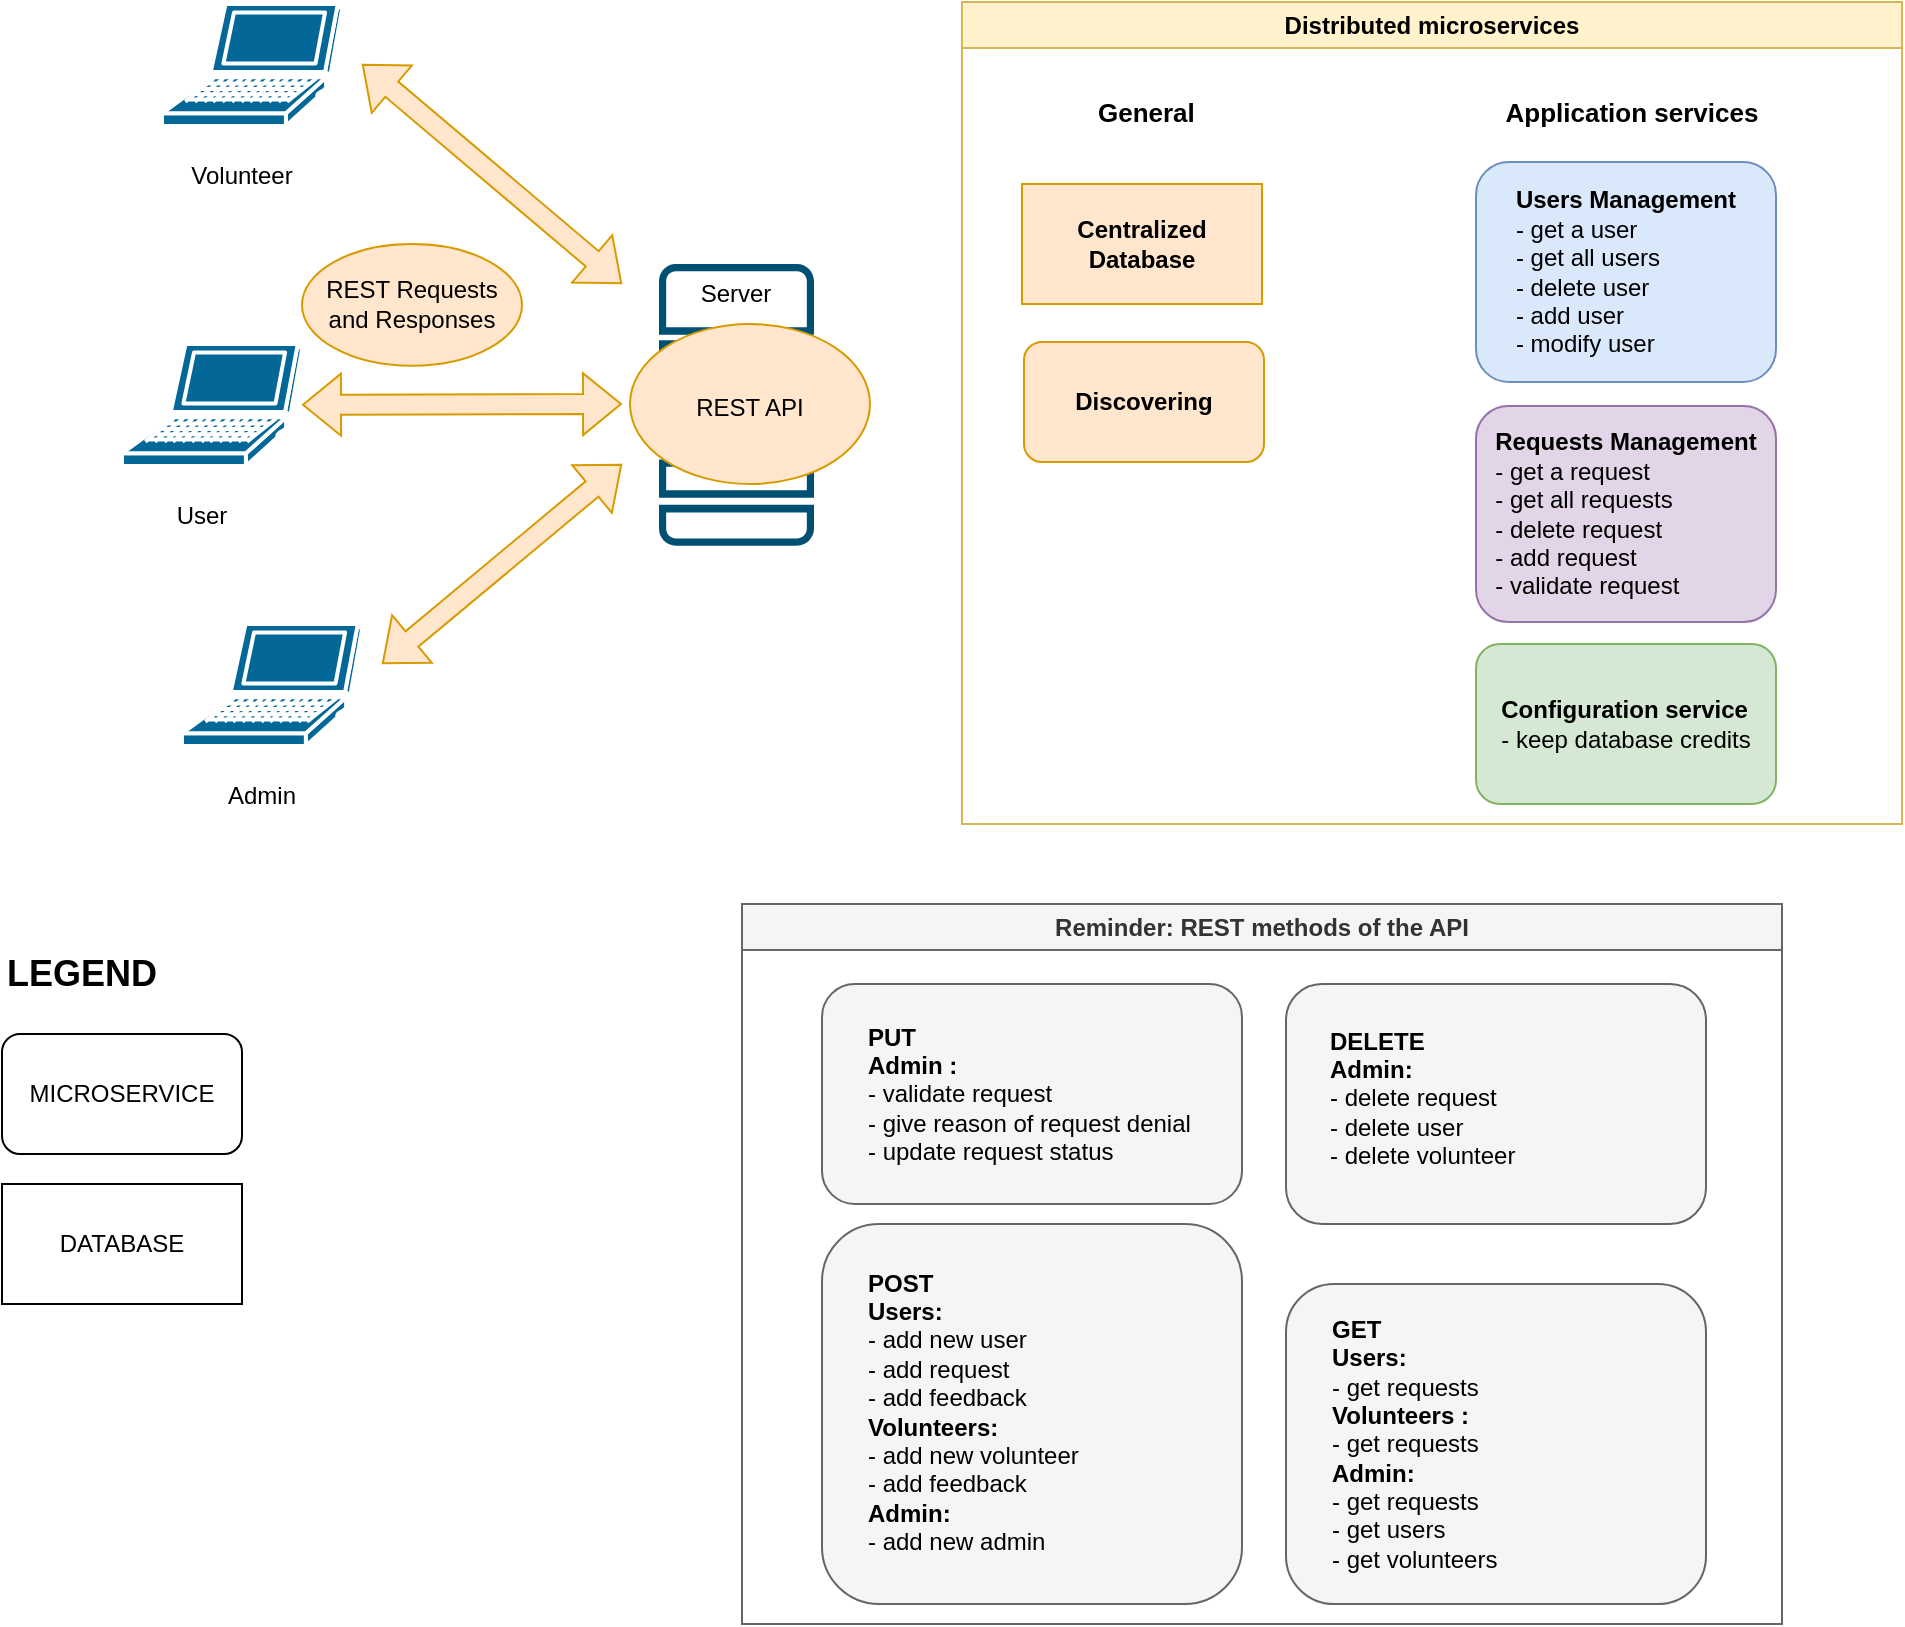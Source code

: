 <mxfile version="22.1.2" type="device">
  <diagram name="Página-1" id="gXFmd8Pl4dVpZkX6u5_r">
    <mxGraphModel dx="1588" dy="1038" grid="1" gridSize="10" guides="1" tooltips="1" connect="1" arrows="1" fold="1" page="1" pageScale="1" pageWidth="827" pageHeight="1169" math="0" shadow="0">
      <root>
        <mxCell id="0" />
        <mxCell id="1" parent="0" />
        <mxCell id="BgC6ItMGSIDItKIl8nBi-3" value="" style="sketch=0;points=[[0.015,0.015,0],[0.985,0.015,0],[0.985,0.985,0],[0.015,0.985,0],[0.25,0,0],[0.5,0,0],[0.75,0,0],[1,0.25,0],[1,0.5,0],[1,0.75,0],[0.75,1,0],[0.5,1,0],[0.25,1,0],[0,0.75,0],[0,0.5,0],[0,0.25,0]];verticalLabelPosition=bottom;html=1;verticalAlign=top;aspect=fixed;align=center;pointerEvents=1;shape=mxgraph.cisco19.server;fillColor=#005073;strokeColor=none;" parent="1" vertex="1">
          <mxGeometry x="368.5" y="170" width="77.5" height="140.91" as="geometry" />
        </mxCell>
        <mxCell id="BgC6ItMGSIDItKIl8nBi-12" value="" style="ellipse;whiteSpace=wrap;html=1;fillColor=#ffe6cc;strokeColor=#d79b00;" parent="1" vertex="1">
          <mxGeometry x="354" y="200" width="120" height="80" as="geometry" />
        </mxCell>
        <mxCell id="BgC6ItMGSIDItKIl8nBi-2" value="" style="shape=mxgraph.cisco.computers_and_peripherals.laptop;sketch=0;html=1;pointerEvents=1;dashed=0;fillColor=#036897;strokeColor=#ffffff;strokeWidth=2;verticalLabelPosition=bottom;verticalAlign=top;align=center;outlineConnect=0;" parent="1" vertex="1">
          <mxGeometry x="100" y="210" width="90" height="61" as="geometry" />
        </mxCell>
        <mxCell id="BgC6ItMGSIDItKIl8nBi-5" value="User" style="text;html=1;strokeColor=none;fillColor=none;align=center;verticalAlign=middle;whiteSpace=wrap;rounded=0;" parent="1" vertex="1">
          <mxGeometry x="110" y="280.91" width="60" height="30" as="geometry" />
        </mxCell>
        <mxCell id="BgC6ItMGSIDItKIl8nBi-6" value="REST API" style="text;html=1;strokeColor=none;fillColor=none;align=center;verticalAlign=middle;whiteSpace=wrap;rounded=0;" parent="1" vertex="1">
          <mxGeometry x="384" y="227" width="60" height="30" as="geometry" />
        </mxCell>
        <mxCell id="BgC6ItMGSIDItKIl8nBi-7" value="" style="shape=mxgraph.cisco.computers_and_peripherals.laptop;sketch=0;html=1;pointerEvents=1;dashed=0;fillColor=#036897;strokeColor=#ffffff;strokeWidth=2;verticalLabelPosition=bottom;verticalAlign=top;align=center;outlineConnect=0;" parent="1" vertex="1">
          <mxGeometry x="120" y="40" width="90" height="61" as="geometry" />
        </mxCell>
        <mxCell id="BgC6ItMGSIDItKIl8nBi-8" value="Volunteer" style="text;html=1;strokeColor=none;fillColor=none;align=center;verticalAlign=middle;whiteSpace=wrap;rounded=0;" parent="1" vertex="1">
          <mxGeometry x="130" y="110.91" width="60" height="30" as="geometry" />
        </mxCell>
        <mxCell id="BgC6ItMGSIDItKIl8nBi-9" value="" style="shape=mxgraph.cisco.computers_and_peripherals.laptop;sketch=0;html=1;pointerEvents=1;dashed=0;fillColor=#036897;strokeColor=#ffffff;strokeWidth=2;verticalLabelPosition=bottom;verticalAlign=top;align=center;outlineConnect=0;" parent="1" vertex="1">
          <mxGeometry x="130" y="350" width="90" height="61" as="geometry" />
        </mxCell>
        <mxCell id="BgC6ItMGSIDItKIl8nBi-10" value="Admin" style="text;html=1;strokeColor=none;fillColor=none;align=center;verticalAlign=middle;whiteSpace=wrap;rounded=0;" parent="1" vertex="1">
          <mxGeometry x="140" y="420.91" width="60" height="30" as="geometry" />
        </mxCell>
        <mxCell id="BgC6ItMGSIDItKIl8nBi-17" value="" style="rounded=1;whiteSpace=wrap;html=1;fillColor=#f5f5f5;strokeColor=#666666;fontColor=#333333;" parent="1" vertex="1">
          <mxGeometry x="450" y="530" width="210" height="110" as="geometry" />
        </mxCell>
        <mxCell id="BgC6ItMGSIDItKIl8nBi-18" value="&lt;b&gt;PUT&lt;/b&gt;&amp;nbsp;&lt;br&gt;&lt;b&gt;Admin :&amp;nbsp;&lt;/b&gt;&amp;nbsp;&lt;br style=&quot;border-color: var(--border-color);&quot;&gt;- validate request&lt;br&gt;- give reason of request denial&amp;nbsp;&lt;br&gt;- update request status" style="text;html=1;strokeColor=none;fillColor=none;align=left;verticalAlign=middle;whiteSpace=wrap;rounded=0;" parent="1" vertex="1">
          <mxGeometry x="471" y="540.91" width="170" height="89.09" as="geometry" />
        </mxCell>
        <mxCell id="BgC6ItMGSIDItKIl8nBi-26" value="" style="shape=flexArrow;endArrow=classic;startArrow=classic;html=1;rounded=0;fillColor=#ffe6cc;strokeColor=#d79b00;" parent="1" source="BgC6ItMGSIDItKIl8nBi-2" edge="1">
          <mxGeometry width="100" height="100" relative="1" as="geometry">
            <mxPoint x="202" y="300" as="sourcePoint" />
            <mxPoint x="350" y="240" as="targetPoint" />
          </mxGeometry>
        </mxCell>
        <mxCell id="BgC6ItMGSIDItKIl8nBi-27" value="" style="shape=flexArrow;endArrow=classic;startArrow=classic;html=1;rounded=0;fillColor=#ffe6cc;strokeColor=#d79b00;" parent="1" edge="1">
          <mxGeometry width="100" height="100" relative="1" as="geometry">
            <mxPoint x="230" y="370" as="sourcePoint" />
            <mxPoint x="350" y="270" as="targetPoint" />
          </mxGeometry>
        </mxCell>
        <mxCell id="BgC6ItMGSIDItKIl8nBi-28" value="" style="shape=flexArrow;endArrow=classic;startArrow=classic;html=1;rounded=0;fillColor=#ffe6cc;strokeColor=#d79b00;" parent="1" edge="1">
          <mxGeometry width="100" height="100" relative="1" as="geometry">
            <mxPoint x="220" y="70" as="sourcePoint" />
            <mxPoint x="350" y="180" as="targetPoint" />
          </mxGeometry>
        </mxCell>
        <mxCell id="BgC6ItMGSIDItKIl8nBi-38" value="Server" style="text;html=1;strokeColor=none;fillColor=none;align=center;verticalAlign=middle;whiteSpace=wrap;rounded=0;" parent="1" vertex="1">
          <mxGeometry x="377.25" y="170" width="60" height="30" as="geometry" />
        </mxCell>
        <mxCell id="OEpU-deIh2kAZYTxQja9-5" value="" style="rounded=1;whiteSpace=wrap;html=1;fillColor=#f5f5f5;strokeColor=#666666;fontColor=#333333;" parent="1" vertex="1">
          <mxGeometry x="450" y="650" width="210" height="190" as="geometry" />
        </mxCell>
        <mxCell id="OEpU-deIh2kAZYTxQja9-6" value="&lt;b&gt;POST&lt;/b&gt;&lt;br&gt;&lt;b&gt;Users:&lt;/b&gt;&lt;br&gt;-&amp;nbsp;add new user&lt;br&gt;- add request&lt;br&gt;- add feedback&amp;nbsp;&lt;br style=&quot;border-color: var(--border-color);&quot;&gt;&lt;b&gt;Volunteers:&amp;nbsp;&lt;/b&gt;&lt;br&gt;- add new volunteer&amp;nbsp;&lt;br&gt;- add feedback&amp;nbsp;&lt;br&gt;&lt;b&gt;Admin:&amp;nbsp;&lt;br&gt;&lt;/b&gt;- add new admin&amp;nbsp;&lt;br style=&quot;border-color: var(--border-color);&quot;&gt;" style="text;html=1;align=left;verticalAlign=middle;whiteSpace=wrap;rounded=0;" parent="1" vertex="1">
          <mxGeometry x="471" y="664.91" width="170" height="159.09" as="geometry" />
        </mxCell>
        <mxCell id="OEpU-deIh2kAZYTxQja9-7" value="" style="rounded=1;whiteSpace=wrap;html=1;fillColor=#f5f5f5;strokeColor=#666666;fontColor=#333333;" parent="1" vertex="1">
          <mxGeometry x="682" y="530" width="210" height="120" as="geometry" />
        </mxCell>
        <mxCell id="OEpU-deIh2kAZYTxQja9-8" value="&lt;b&gt;DELETE&lt;/b&gt;&lt;br&gt;&lt;b&gt;Admin:&lt;/b&gt;&lt;br&gt;- delete request&lt;br&gt;- delete user&lt;br&gt;- delete volunteer" style="text;html=1;strokeColor=none;fillColor=none;align=left;verticalAlign=middle;whiteSpace=wrap;rounded=0;" parent="1" vertex="1">
          <mxGeometry x="702" y="543" width="170" height="87" as="geometry" />
        </mxCell>
        <mxCell id="OEpU-deIh2kAZYTxQja9-9" value="" style="rounded=1;whiteSpace=wrap;html=1;fillColor=#f5f5f5;strokeColor=#666666;fontColor=#333333;" parent="1" vertex="1">
          <mxGeometry x="682" y="680" width="210" height="160" as="geometry" />
        </mxCell>
        <mxCell id="OEpU-deIh2kAZYTxQja9-10" value="&lt;b&gt;GET&lt;br&gt;Users:&amp;nbsp;&lt;/b&gt;&lt;br&gt;- get requests&amp;nbsp;&lt;br&gt;&lt;b&gt;Volunteers :&amp;nbsp;&lt;/b&gt;&lt;br&gt;- get requests&amp;nbsp;&lt;br style=&quot;border-color: var(--border-color);&quot;&gt;&lt;b&gt;Admin:&amp;nbsp;&lt;br&gt;&lt;/b&gt;- get requests&amp;nbsp;&lt;br&gt;- get users&lt;br&gt;- get volunteers" style="text;html=1;align=left;verticalAlign=middle;whiteSpace=wrap;rounded=0;" parent="1" vertex="1">
          <mxGeometry x="703" y="700.91" width="170" height="119.09" as="geometry" />
        </mxCell>
        <mxCell id="7OMzvZL8GsMiW6_qANO9-1" value="MICROSERVICE" style="rounded=1;whiteSpace=wrap;html=1;" parent="1" vertex="1">
          <mxGeometry x="40" y="555" width="120" height="60" as="geometry" />
        </mxCell>
        <mxCell id="7OMzvZL8GsMiW6_qANO9-2" value="&lt;font style=&quot;font-size: 18px;&quot;&gt;LEGEND&lt;/font&gt;" style="text;html=1;strokeColor=none;fillColor=none;align=center;verticalAlign=middle;whiteSpace=wrap;rounded=0;fontStyle=1" parent="1" vertex="1">
          <mxGeometry x="50" y="510" width="60" height="30" as="geometry" />
        </mxCell>
        <mxCell id="7OMzvZL8GsMiW6_qANO9-3" value="&lt;b&gt;Discovering&lt;/b&gt;" style="rounded=1;whiteSpace=wrap;html=1;fillColor=#ffe6cc;strokeColor=#d79b00;" parent="1" vertex="1">
          <mxGeometry x="551" y="209" width="120" height="60" as="geometry" />
        </mxCell>
        <mxCell id="7OMzvZL8GsMiW6_qANO9-8" value="Reminder: REST methods of the API" style="swimlane;whiteSpace=wrap;html=1;fillColor=#f5f5f5;fontColor=#333333;strokeColor=#666666;" parent="1" vertex="1">
          <mxGeometry x="410" y="490" width="520" height="360" as="geometry" />
        </mxCell>
        <mxCell id="7OMzvZL8GsMiW6_qANO9-9" value="&lt;b&gt;&lt;font style=&quot;font-size: 13px;&quot;&gt;General&amp;nbsp;&lt;/font&gt;&lt;/b&gt;" style="text;html=1;strokeColor=none;fillColor=none;align=center;verticalAlign=middle;whiteSpace=wrap;rounded=0;" parent="1" vertex="1">
          <mxGeometry x="559" y="79" width="110" height="30" as="geometry" />
        </mxCell>
        <mxCell id="7OMzvZL8GsMiW6_qANO9-37" value="Distributed microservices" style="swimlane;whiteSpace=wrap;html=1;fillColor=#fff2cc;strokeColor=#d6b656;" parent="1" vertex="1">
          <mxGeometry x="520" y="39" width="470" height="411" as="geometry" />
        </mxCell>
        <mxCell id="7OMzvZL8GsMiW6_qANO9-33" value="&lt;div style=&quot;text-align: left;&quot;&gt;&lt;span style=&quot;background-color: initial;&quot;&gt;&lt;b&gt;Users Management&lt;/b&gt;&lt;/span&gt;&lt;/div&gt;&lt;div style=&quot;text-align: left;&quot;&gt;&lt;span style=&quot;background-color: initial;&quot;&gt;- get a user&lt;/span&gt;&lt;/div&gt;&lt;div style=&quot;text-align: left;&quot;&gt;&lt;span style=&quot;background-color: initial;&quot;&gt;- get all users&lt;/span&gt;&lt;/div&gt;&lt;div style=&quot;text-align: left;&quot;&gt;&lt;span style=&quot;background-color: initial;&quot;&gt;- delete user&lt;/span&gt;&lt;/div&gt;&lt;div style=&quot;text-align: left;&quot;&gt;&lt;span style=&quot;background-color: initial;&quot;&gt;- add user&lt;/span&gt;&lt;/div&gt;&lt;div style=&quot;text-align: left;&quot;&gt;&lt;span style=&quot;background-color: initial;&quot;&gt;- modify user&lt;/span&gt;&lt;/div&gt;" style="rounded=1;whiteSpace=wrap;html=1;fillColor=#dae8fc;strokeColor=#6c8ebf;" parent="7OMzvZL8GsMiW6_qANO9-37" vertex="1">
          <mxGeometry x="257" y="80" width="150" height="110" as="geometry" />
        </mxCell>
        <mxCell id="oHwHor7oDIWWr1GPhA6g-5" value="&lt;b&gt;&lt;font style=&quot;font-size: 13px;&quot;&gt;Application services&lt;/font&gt;&lt;/b&gt;" style="text;html=1;strokeColor=none;fillColor=none;align=center;verticalAlign=middle;whiteSpace=wrap;rounded=0;" parent="7OMzvZL8GsMiW6_qANO9-37" vertex="1">
          <mxGeometry x="250" y="40" width="170" height="30" as="geometry" />
        </mxCell>
        <mxCell id="oHwHor7oDIWWr1GPhA6g-3" value="&lt;div style=&quot;text-align: left;&quot;&gt;&lt;span style=&quot;background-color: initial;&quot;&gt;&lt;b&gt;Configuration service&lt;/b&gt;&lt;/span&gt;&lt;/div&gt;&lt;div style=&quot;text-align: left;&quot;&gt;- keep database credits&lt;/div&gt;" style="rounded=1;whiteSpace=wrap;html=1;fillColor=#d5e8d4;strokeColor=#82b366;" parent="7OMzvZL8GsMiW6_qANO9-37" vertex="1">
          <mxGeometry x="257" y="321" width="150" height="80" as="geometry" />
        </mxCell>
        <mxCell id="oHwHor7oDIWWr1GPhA6g-2" value="&lt;div style=&quot;text-align: left;&quot;&gt;&lt;span style=&quot;background-color: initial;&quot;&gt;&lt;b&gt;Requests Management&lt;/b&gt;&lt;/span&gt;&lt;/div&gt;&lt;div style=&quot;text-align: left;&quot;&gt;&lt;span style=&quot;background-color: initial;&quot;&gt;- get a request&lt;/span&gt;&lt;/div&gt;&lt;div style=&quot;text-align: left;&quot;&gt;&lt;span style=&quot;background-color: initial;&quot;&gt;- get all requests&lt;/span&gt;&lt;/div&gt;&lt;div style=&quot;text-align: left;&quot;&gt;&lt;span style=&quot;background-color: initial;&quot;&gt;- delete request&lt;/span&gt;&lt;/div&gt;&lt;div style=&quot;text-align: left;&quot;&gt;&lt;span style=&quot;background-color: initial;&quot;&gt;- add request&lt;/span&gt;&lt;/div&gt;&lt;div style=&quot;text-align: left;&quot;&gt;&lt;span style=&quot;background-color: initial;&quot;&gt;- validate request&lt;/span&gt;&lt;/div&gt;" style="rounded=1;whiteSpace=wrap;html=1;fillColor=#e1d5e7;strokeColor=#9673a6;" parent="7OMzvZL8GsMiW6_qANO9-37" vertex="1">
          <mxGeometry x="257" y="202" width="150" height="108" as="geometry" />
        </mxCell>
        <mxCell id="jgRD2GiyxFFuFUWCTFh0-3" value="&lt;b&gt;Centralized Database&lt;/b&gt;" style="rounded=0;whiteSpace=wrap;html=1;fillColor=#ffe6cc;strokeColor=#d79b00;" vertex="1" parent="7OMzvZL8GsMiW6_qANO9-37">
          <mxGeometry x="30" y="91" width="120" height="60" as="geometry" />
        </mxCell>
        <mxCell id="jgRD2GiyxFFuFUWCTFh0-2" value="DATABASE" style="rounded=0;whiteSpace=wrap;html=1;" vertex="1" parent="1">
          <mxGeometry x="40" y="630" width="120" height="60" as="geometry" />
        </mxCell>
        <mxCell id="jgRD2GiyxFFuFUWCTFh0-4" value="REST Requests and Responses" style="ellipse;whiteSpace=wrap;html=1;fillColor=#ffe6cc;strokeColor=#d79b00;" vertex="1" parent="1">
          <mxGeometry x="190" y="160" width="110" height="60.91" as="geometry" />
        </mxCell>
      </root>
    </mxGraphModel>
  </diagram>
</mxfile>
